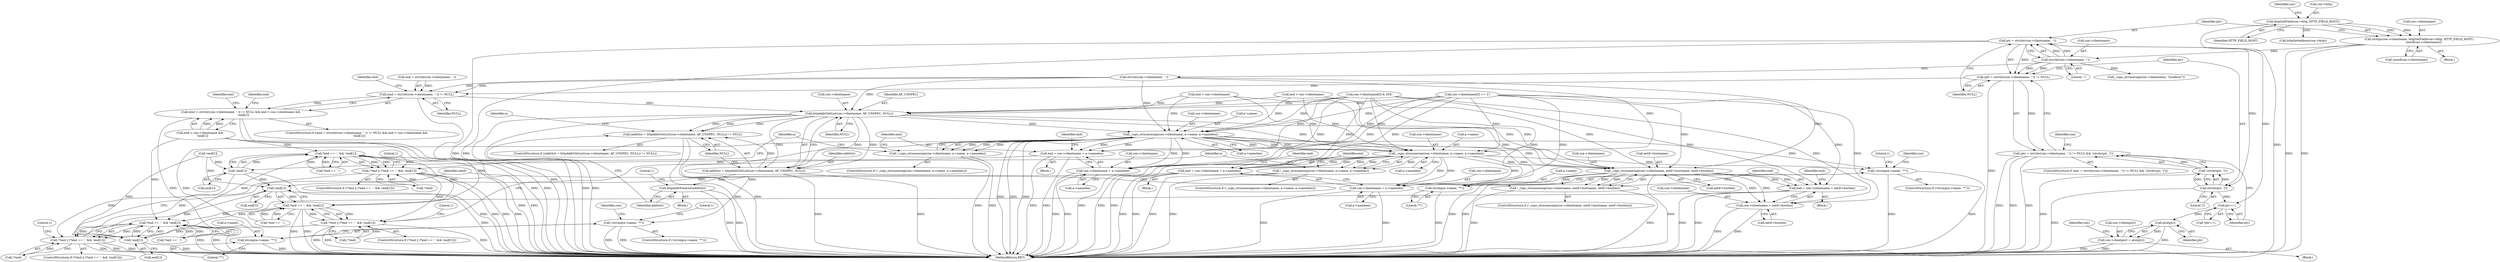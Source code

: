 digraph "0_cups_afa80cb2b457bf8d64f775bed307588610476c41@API" {
"1000144" [label="(Call,ptr = strrchr(con->clientname, ':'))"];
"1000146" [label="(Call,strrchr(con->clientname, ':'))"];
"1000128" [label="(Call,strlcpy(con->clientname, httpGetField(con->http, HTTP_FIELD_HOST),\n          sizeof(con->clientname)))"];
"1000132" [label="(Call,httpGetField(con->http, HTTP_FIELD_HOST))"];
"1000143" [label="(Call,(ptr = strrchr(con->clientname, ':')) != NULL)"];
"1000142" [label="(Call,(ptr = strrchr(con->clientname, ':')) != NULL && !strchr(ptr, ']'))"];
"1000213" [label="(Call,(end = strrchr(con->clientname, '.')) != NULL)"];
"1000212" [label="(Call,(end = strrchr(con->clientname, '.')) != NULL && end > con->clientname &&\n      !end[1])"];
"1000285" [label="(Call,httpAddrGetList(con->clientname, AF_UNSPEC, NULL))"];
"1000282" [label="(Call,(addrlist = httpAddrGetList(con->clientname, AF_UNSPEC, NULL)) != NULL)"];
"1000283" [label="(Call,addrlist = httpAddrGetList(con->clientname, AF_UNSPEC, NULL))"];
"1000293" [label="(Call,httpAddrFreeList(addrlist))"];
"1000323" [label="(Call,_cups_strncasecmp(con->clientname, a->name, a->namelen))"];
"1000313" [label="(Call,!strcmp(a->name, \"*\"))"];
"1000314" [label="(Call,strcmp(a->name, \"*\"))"];
"1000322" [label="(Call,!_cups_strncasecmp(con->clientname, a->name, a->namelen))"];
"1000334" [label="(Call,end = con->clientname + a->namelen)"];
"1000353" [label="(Call,!end[1])"];
"1000348" [label="(Call,*end == '.' && !end[1])"];
"1000344" [label="(Call,!*end || (*end == '.' && !end[1]))"];
"1000406" [label="(Call,!*end || (*end == '.' && !end[1]))"];
"1000459" [label="(Call,!*end || (*end == '.' && !end[1]))"];
"1000410" [label="(Call,*end == '.' && !end[1])"];
"1000463" [label="(Call,*end == '.' && !end[1])"];
"1000415" [label="(Call,!end[1])"];
"1000468" [label="(Call,!end[1])"];
"1000336" [label="(Call,con->clientname + a->namelen)"];
"1000375" [label="(Call,!strcmp(a->name, \"*\"))"];
"1000376" [label="(Call,strcmp(a->name, \"*\"))"];
"1000385" [label="(Call,_cups_strncasecmp(con->clientname, a->name, a->namelen))"];
"1000384" [label="(Call,!_cups_strncasecmp(con->clientname, a->name, a->namelen))"];
"1000396" [label="(Call,end = con->clientname + a->namelen)"];
"1000398" [label="(Call,con->clientname + a->namelen)"];
"1000438" [label="(Call,_cups_strncasecmp(con->clientname, netif->hostname, netif->hostlen))"];
"1000437" [label="(Call,!_cups_strncasecmp(con->clientname, netif->hostname, netif->hostlen))"];
"1000449" [label="(Call,end = con->clientname + netif->hostlen)"];
"1000451" [label="(Call,con->clientname + netif->hostlen)"];
"1000153" [label="(Call,strchr(ptr, ']'))"];
"1000152" [label="(Call,!strchr(ptr, ']'))"];
"1000159" [label="(Call,ptr++)"];
"1000166" [label="(Call,atoi(ptr))"];
"1000162" [label="(Call,con->clientport = atoi(ptr))"];
"1000142" [label="(Call,(ptr = strrchr(con->clientname, ':')) != NULL && !strchr(ptr, ']'))"];
"1000333" [label="(Block,)"];
"1000315" [label="(Call,a->name)"];
"1000387" [label="(Identifier,con)"];
"1000155" [label="(Literal,']')"];
"1000294" [label="(Identifier,addrlist)"];
"1000320" [label="(Literal,1)"];
"1000345" [label="(Call,!*end)"];
"1000293" [label="(Call,httpAddrFreeList(addrlist))"];
"1000395" [label="(Block,)"];
"1000397" [label="(Identifier,end)"];
"1000152" [label="(Call,!strchr(ptr, ']'))"];
"1000463" [label="(Call,*end == '.' && !end[1])"];
"1000354" [label="(Call,end[1])"];
"1000377" [label="(Call,a->name)"];
"1000284" [label="(Identifier,addrlist)"];
"1000186" [label="(Call,_cups_strcasecmp(con->clientname, \"localhost\"))"];
"1000334" [label="(Call,end = con->clientname + a->namelen)"];
"1000410" [label="(Call,*end == '.' && !end[1])"];
"1000374" [label="(ControlStructure,if (!strcmp(a->name, \"*\")))"];
"1000281" [label="(ControlStructure,if ((addrlist = httpAddrGetList(con->clientname, AF_UNSPEC, NULL)) != NULL))"];
"1000272" [label="(Call,con->clientname[0] == '[')"];
"1000290" [label="(Identifier,NULL)"];
"1000386" [label="(Call,con->clientname)"];
"1000392" [label="(Call,a->namelen)"];
"1000291" [label="(Identifier,NULL)"];
"1000384" [label="(Call,!_cups_strncasecmp(con->clientname, a->name, a->namelen))"];
"1000385" [label="(Call,_cups_strncasecmp(con->clientname, a->name, a->namelen))"];
"1000420" [label="(Literal,1)"];
"1000407" [label="(Call,!*end)"];
"1000375" [label="(Call,!strcmp(a->name, \"*\"))"];
"1000147" [label="(Call,con->clientname)"];
"1000167" [label="(Identifier,ptr)"];
"1000154" [label="(Identifier,ptr)"];
"1000458" [label="(ControlStructure,if (!*end || (*end == '.' && !end[1])))"];
"1000464" [label="(Call,*end == '.')"];
"1000368" [label="(Identifier,a)"];
"1000336" [label="(Call,con->clientname + a->namelen)"];
"1000321" [label="(ControlStructure,if (!_cups_strncasecmp(con->clientname, a->name, a->namelen)))"];
"1000451" [label="(Call,con->clientname + netif->hostlen)"];
"1000296" [label="(Literal,1)"];
"1000211" [label="(ControlStructure,if ((end = strrchr(con->clientname, '.')) != NULL && end > con->clientname &&\n      !end[1]))"];
"1000139" [label="(Identifier,con)"];
"1000171" [label="(Identifier,con)"];
"1000323" [label="(Call,_cups_strncasecmp(con->clientname, a->name, a->namelen))"];
"1000476" [label="(MethodReturn,RET)"];
"1000353" [label="(Call,!end[1])"];
"1000162" [label="(Call,con->clientport = atoi(ptr))"];
"1000437" [label="(Call,!_cups_strncasecmp(con->clientname, netif->hostname, netif->hostlen))"];
"1000299" [label="(Identifier,a)"];
"1000383" [label="(ControlStructure,if (!_cups_strncasecmp(con->clientname, a->name, a->namelen)))"];
"1000348" [label="(Call,*end == '.' && !end[1])"];
"1000358" [label="(Literal,1)"];
"1000285" [label="(Call,httpAddrGetList(con->clientname, AF_UNSPEC, NULL))"];
"1000337" [label="(Call,con->clientname)"];
"1000153" [label="(Call,strchr(ptr, ']'))"];
"1000250" [label="(Identifier,end)"];
"1000150" [label="(Literal,':')"];
"1000160" [label="(Identifier,ptr)"];
"1000462" [label="(Identifier,end)"];
"1000382" [label="(Literal,1)"];
"1000222" [label="(Call,end > con->clientname &&\n      !end[1])"];
"1000221" [label="(Identifier,NULL)"];
"1000146" [label="(Call,strrchr(con->clientname, ':'))"];
"1000376" [label="(Call,strcmp(a->name, \"*\"))"];
"1000129" [label="(Call,con->clientname)"];
"1000430" [label="(Identifier,netif)"];
"1000415" [label="(Call,!end[1])"];
"1000314" [label="(Call,strcmp(a->name, \"*\"))"];
"1000344" [label="(Call,!*end || (*end == '.' && !end[1]))"];
"1000128" [label="(Call,strlcpy(con->clientname, httpGetField(con->http, HTTP_FIELD_HOST),\n          sizeof(con->clientname)))"];
"1000306" [label="(Identifier,a)"];
"1000416" [label="(Call,end[1])"];
"1000330" [label="(Call,a->namelen)"];
"1000402" [label="(Call,a->namelen)"];
"1000325" [label="(Identifier,con)"];
"1000327" [label="(Call,a->name)"];
"1000322" [label="(Call,!_cups_strncasecmp(con->clientname, a->name, a->namelen))"];
"1000237" [label="(Call,end > con->clientname)"];
"1000159" [label="(Call,ptr++)"];
"1000389" [label="(Call,a->name)"];
"1000145" [label="(Identifier,ptr)"];
"1000265" [label="(Call,con->clientname[0] & 255)"];
"1000235" [label="(Identifier,end)"];
"1000411" [label="(Call,*end == '.')"];
"1000180" [label="(Identifier,con)"];
"1000335" [label="(Identifier,end)"];
"1000449" [label="(Call,end = con->clientname + netif->hostlen)"];
"1000439" [label="(Call,con->clientname)"];
"1000137" [label="(Call,sizeof(con->clientname))"];
"1000436" [label="(ControlStructure,if (!_cups_strncasecmp(con->clientname, netif->hostname, netif->hostlen)))"];
"1000455" [label="(Call,netif->hostlen)"];
"1000343" [label="(ControlStructure,if (!*end || (*end == '.' && !end[1])))"];
"1000286" [label="(Call,con->clientname)"];
"1000445" [label="(Call,netif->hostlen)"];
"1000347" [label="(Identifier,end)"];
"1000349" [label="(Call,*end == '.')"];
"1000158" [label="(Call,*ptr++)"];
"1000468" [label="(Call,!end[1])"];
"1000469" [label="(Call,end[1])"];
"1000214" [label="(Call,end = strrchr(con->clientname, '.'))"];
"1000312" [label="(ControlStructure,if (!strcmp(a->name, \"*\")))"];
"1000282" [label="(Call,(addrlist = httpAddrGetList(con->clientname, AF_UNSPEC, NULL)) != NULL)"];
"1000459" [label="(Call,!*end || (*end == '.' && !end[1]))"];
"1000399" [label="(Call,con->clientname)"];
"1000228" [label="(Call,!end[1])"];
"1000448" [label="(Block,)"];
"1000438" [label="(Call,_cups_strncasecmp(con->clientname, netif->hostname, netif->hostlen))"];
"1000450" [label="(Identifier,end)"];
"1000380" [label="(Literal,\"*\")"];
"1000340" [label="(Call,a->namelen)"];
"1000318" [label="(Literal,\"*\")"];
"1000163" [label="(Call,con->clientport)"];
"1000216" [label="(Call,strrchr(con->clientname, '.'))"];
"1000409" [label="(Identifier,end)"];
"1000224" [label="(Identifier,end)"];
"1000398" [label="(Call,con->clientname + a->namelen)"];
"1000166" [label="(Call,atoi(ptr))"];
"1000406" [label="(Call,!*end || (*end == '.' && !end[1]))"];
"1000178" [label="(Call,httpGetAddress(con->http))"];
"1000213" [label="(Call,(end = strrchr(con->clientname, '.')) != NULL)"];
"1000313" [label="(Call,!strcmp(a->name, \"*\"))"];
"1000405" [label="(ControlStructure,if (!*end || (*end == '.' && !end[1])))"];
"1000324" [label="(Call,con->clientname)"];
"1000151" [label="(Identifier,NULL)"];
"1000473" [label="(Literal,1)"];
"1000442" [label="(Call,netif->hostname)"];
"1000144" [label="(Call,ptr = strrchr(con->clientname, ':'))"];
"1000143" [label="(Call,(ptr = strrchr(con->clientname, ':')) != NULL)"];
"1000289" [label="(Identifier,AF_UNSPEC)"];
"1000396" [label="(Call,end = con->clientname + a->namelen)"];
"1000132" [label="(Call,httpGetField(con->http, HTTP_FIELD_HOST))"];
"1000212" [label="(Call,(end = strrchr(con->clientname, '.')) != NULL && end > con->clientname &&\n      !end[1])"];
"1000292" [label="(Block,)"];
"1000460" [label="(Call,!*end)"];
"1000141" [label="(ControlStructure,if ((ptr = strrchr(con->clientname, ':')) != NULL && !strchr(ptr, ']')))"];
"1000156" [label="(Block,)"];
"1000283" [label="(Call,addrlist = httpAddrGetList(con->clientname, AF_UNSPEC, NULL))"];
"1000123" [label="(Block,)"];
"1000133" [label="(Call,con->http)"];
"1000223" [label="(Call,end > con->clientname)"];
"1000136" [label="(Identifier,HTTP_FIELD_HOST)"];
"1000452" [label="(Call,con->clientname)"];
"1000144" -> "1000143"  [label="AST: "];
"1000144" -> "1000146"  [label="CFG: "];
"1000145" -> "1000144"  [label="AST: "];
"1000146" -> "1000144"  [label="AST: "];
"1000151" -> "1000144"  [label="CFG: "];
"1000144" -> "1000476"  [label="DDG: "];
"1000144" -> "1000476"  [label="DDG: "];
"1000144" -> "1000143"  [label="DDG: "];
"1000146" -> "1000144"  [label="DDG: "];
"1000146" -> "1000144"  [label="DDG: "];
"1000144" -> "1000153"  [label="DDG: "];
"1000144" -> "1000159"  [label="DDG: "];
"1000146" -> "1000150"  [label="CFG: "];
"1000147" -> "1000146"  [label="AST: "];
"1000150" -> "1000146"  [label="AST: "];
"1000146" -> "1000143"  [label="DDG: "];
"1000146" -> "1000143"  [label="DDG: "];
"1000128" -> "1000146"  [label="DDG: "];
"1000146" -> "1000186"  [label="DDG: "];
"1000146" -> "1000216"  [label="DDG: "];
"1000128" -> "1000123"  [label="AST: "];
"1000128" -> "1000137"  [label="CFG: "];
"1000129" -> "1000128"  [label="AST: "];
"1000132" -> "1000128"  [label="AST: "];
"1000137" -> "1000128"  [label="AST: "];
"1000145" -> "1000128"  [label="CFG: "];
"1000128" -> "1000476"  [label="DDG: "];
"1000128" -> "1000476"  [label="DDG: "];
"1000132" -> "1000128"  [label="DDG: "];
"1000132" -> "1000128"  [label="DDG: "];
"1000132" -> "1000136"  [label="CFG: "];
"1000133" -> "1000132"  [label="AST: "];
"1000136" -> "1000132"  [label="AST: "];
"1000139" -> "1000132"  [label="CFG: "];
"1000132" -> "1000476"  [label="DDG: "];
"1000132" -> "1000178"  [label="DDG: "];
"1000143" -> "1000142"  [label="AST: "];
"1000143" -> "1000151"  [label="CFG: "];
"1000151" -> "1000143"  [label="AST: "];
"1000154" -> "1000143"  [label="CFG: "];
"1000142" -> "1000143"  [label="CFG: "];
"1000143" -> "1000476"  [label="DDG: "];
"1000143" -> "1000142"  [label="DDG: "];
"1000143" -> "1000213"  [label="DDG: "];
"1000142" -> "1000141"  [label="AST: "];
"1000142" -> "1000152"  [label="CFG: "];
"1000152" -> "1000142"  [label="AST: "];
"1000160" -> "1000142"  [label="CFG: "];
"1000171" -> "1000142"  [label="CFG: "];
"1000142" -> "1000476"  [label="DDG: "];
"1000142" -> "1000476"  [label="DDG: "];
"1000142" -> "1000476"  [label="DDG: "];
"1000152" -> "1000142"  [label="DDG: "];
"1000213" -> "1000212"  [label="AST: "];
"1000213" -> "1000221"  [label="CFG: "];
"1000214" -> "1000213"  [label="AST: "];
"1000221" -> "1000213"  [label="AST: "];
"1000224" -> "1000213"  [label="CFG: "];
"1000212" -> "1000213"  [label="CFG: "];
"1000213" -> "1000476"  [label="DDG: "];
"1000213" -> "1000212"  [label="DDG: "];
"1000214" -> "1000213"  [label="DDG: "];
"1000216" -> "1000213"  [label="DDG: "];
"1000216" -> "1000213"  [label="DDG: "];
"1000213" -> "1000285"  [label="DDG: "];
"1000212" -> "1000211"  [label="AST: "];
"1000212" -> "1000222"  [label="CFG: "];
"1000222" -> "1000212"  [label="AST: "];
"1000235" -> "1000212"  [label="CFG: "];
"1000250" -> "1000212"  [label="CFG: "];
"1000212" -> "1000476"  [label="DDG: "];
"1000212" -> "1000476"  [label="DDG: "];
"1000212" -> "1000476"  [label="DDG: "];
"1000222" -> "1000212"  [label="DDG: "];
"1000222" -> "1000212"  [label="DDG: "];
"1000285" -> "1000283"  [label="AST: "];
"1000285" -> "1000290"  [label="CFG: "];
"1000286" -> "1000285"  [label="AST: "];
"1000289" -> "1000285"  [label="AST: "];
"1000290" -> "1000285"  [label="AST: "];
"1000283" -> "1000285"  [label="CFG: "];
"1000285" -> "1000476"  [label="DDG: "];
"1000285" -> "1000476"  [label="DDG: "];
"1000285" -> "1000282"  [label="DDG: "];
"1000285" -> "1000282"  [label="DDG: "];
"1000285" -> "1000282"  [label="DDG: "];
"1000285" -> "1000283"  [label="DDG: "];
"1000285" -> "1000283"  [label="DDG: "];
"1000285" -> "1000283"  [label="DDG: "];
"1000223" -> "1000285"  [label="DDG: "];
"1000237" -> "1000285"  [label="DDG: "];
"1000216" -> "1000285"  [label="DDG: "];
"1000265" -> "1000285"  [label="DDG: "];
"1000272" -> "1000285"  [label="DDG: "];
"1000285" -> "1000323"  [label="DDG: "];
"1000285" -> "1000385"  [label="DDG: "];
"1000285" -> "1000438"  [label="DDG: "];
"1000282" -> "1000281"  [label="AST: "];
"1000282" -> "1000291"  [label="CFG: "];
"1000283" -> "1000282"  [label="AST: "];
"1000291" -> "1000282"  [label="AST: "];
"1000294" -> "1000282"  [label="CFG: "];
"1000299" -> "1000282"  [label="CFG: "];
"1000282" -> "1000476"  [label="DDG: "];
"1000282" -> "1000476"  [label="DDG: "];
"1000283" -> "1000282"  [label="DDG: "];
"1000284" -> "1000283"  [label="AST: "];
"1000291" -> "1000283"  [label="CFG: "];
"1000283" -> "1000476"  [label="DDG: "];
"1000283" -> "1000476"  [label="DDG: "];
"1000283" -> "1000293"  [label="DDG: "];
"1000293" -> "1000292"  [label="AST: "];
"1000293" -> "1000294"  [label="CFG: "];
"1000294" -> "1000293"  [label="AST: "];
"1000296" -> "1000293"  [label="CFG: "];
"1000293" -> "1000476"  [label="DDG: "];
"1000293" -> "1000476"  [label="DDG: "];
"1000323" -> "1000322"  [label="AST: "];
"1000323" -> "1000330"  [label="CFG: "];
"1000324" -> "1000323"  [label="AST: "];
"1000327" -> "1000323"  [label="AST: "];
"1000330" -> "1000323"  [label="AST: "];
"1000322" -> "1000323"  [label="CFG: "];
"1000323" -> "1000476"  [label="DDG: "];
"1000323" -> "1000476"  [label="DDG: "];
"1000323" -> "1000476"  [label="DDG: "];
"1000323" -> "1000313"  [label="DDG: "];
"1000323" -> "1000314"  [label="DDG: "];
"1000323" -> "1000322"  [label="DDG: "];
"1000323" -> "1000322"  [label="DDG: "];
"1000323" -> "1000322"  [label="DDG: "];
"1000223" -> "1000323"  [label="DDG: "];
"1000237" -> "1000323"  [label="DDG: "];
"1000216" -> "1000323"  [label="DDG: "];
"1000265" -> "1000323"  [label="DDG: "];
"1000272" -> "1000323"  [label="DDG: "];
"1000323" -> "1000334"  [label="DDG: "];
"1000323" -> "1000334"  [label="DDG: "];
"1000323" -> "1000336"  [label="DDG: "];
"1000323" -> "1000336"  [label="DDG: "];
"1000323" -> "1000375"  [label="DDG: "];
"1000323" -> "1000376"  [label="DDG: "];
"1000323" -> "1000385"  [label="DDG: "];
"1000323" -> "1000385"  [label="DDG: "];
"1000323" -> "1000385"  [label="DDG: "];
"1000323" -> "1000438"  [label="DDG: "];
"1000313" -> "1000312"  [label="AST: "];
"1000313" -> "1000314"  [label="CFG: "];
"1000314" -> "1000313"  [label="AST: "];
"1000320" -> "1000313"  [label="CFG: "];
"1000325" -> "1000313"  [label="CFG: "];
"1000313" -> "1000476"  [label="DDG: "];
"1000313" -> "1000476"  [label="DDG: "];
"1000314" -> "1000318"  [label="CFG: "];
"1000315" -> "1000314"  [label="AST: "];
"1000318" -> "1000314"  [label="AST: "];
"1000314" -> "1000476"  [label="DDG: "];
"1000322" -> "1000321"  [label="AST: "];
"1000335" -> "1000322"  [label="CFG: "];
"1000306" -> "1000322"  [label="CFG: "];
"1000322" -> "1000476"  [label="DDG: "];
"1000322" -> "1000476"  [label="DDG: "];
"1000334" -> "1000333"  [label="AST: "];
"1000334" -> "1000336"  [label="CFG: "];
"1000335" -> "1000334"  [label="AST: "];
"1000336" -> "1000334"  [label="AST: "];
"1000347" -> "1000334"  [label="CFG: "];
"1000334" -> "1000476"  [label="DDG: "];
"1000334" -> "1000476"  [label="DDG: "];
"1000265" -> "1000334"  [label="DDG: "];
"1000272" -> "1000334"  [label="DDG: "];
"1000334" -> "1000353"  [label="DDG: "];
"1000353" -> "1000348"  [label="AST: "];
"1000353" -> "1000354"  [label="CFG: "];
"1000354" -> "1000353"  [label="AST: "];
"1000348" -> "1000353"  [label="CFG: "];
"1000353" -> "1000476"  [label="DDG: "];
"1000353" -> "1000348"  [label="DDG: "];
"1000228" -> "1000353"  [label="DDG: "];
"1000353" -> "1000415"  [label="DDG: "];
"1000353" -> "1000468"  [label="DDG: "];
"1000348" -> "1000344"  [label="AST: "];
"1000348" -> "1000349"  [label="CFG: "];
"1000349" -> "1000348"  [label="AST: "];
"1000344" -> "1000348"  [label="CFG: "];
"1000348" -> "1000476"  [label="DDG: "];
"1000348" -> "1000476"  [label="DDG: "];
"1000348" -> "1000344"  [label="DDG: "];
"1000348" -> "1000344"  [label="DDG: "];
"1000349" -> "1000348"  [label="DDG: "];
"1000349" -> "1000348"  [label="DDG: "];
"1000222" -> "1000348"  [label="DDG: "];
"1000348" -> "1000410"  [label="DDG: "];
"1000348" -> "1000463"  [label="DDG: "];
"1000344" -> "1000343"  [label="AST: "];
"1000344" -> "1000345"  [label="CFG: "];
"1000345" -> "1000344"  [label="AST: "];
"1000358" -> "1000344"  [label="CFG: "];
"1000306" -> "1000344"  [label="CFG: "];
"1000344" -> "1000476"  [label="DDG: "];
"1000344" -> "1000476"  [label="DDG: "];
"1000344" -> "1000476"  [label="DDG: "];
"1000345" -> "1000344"  [label="DDG: "];
"1000344" -> "1000406"  [label="DDG: "];
"1000344" -> "1000459"  [label="DDG: "];
"1000406" -> "1000405"  [label="AST: "];
"1000406" -> "1000407"  [label="CFG: "];
"1000406" -> "1000410"  [label="CFG: "];
"1000407" -> "1000406"  [label="AST: "];
"1000410" -> "1000406"  [label="AST: "];
"1000420" -> "1000406"  [label="CFG: "];
"1000368" -> "1000406"  [label="CFG: "];
"1000406" -> "1000476"  [label="DDG: "];
"1000406" -> "1000476"  [label="DDG: "];
"1000406" -> "1000476"  [label="DDG: "];
"1000407" -> "1000406"  [label="DDG: "];
"1000410" -> "1000406"  [label="DDG: "];
"1000410" -> "1000406"  [label="DDG: "];
"1000406" -> "1000459"  [label="DDG: "];
"1000459" -> "1000458"  [label="AST: "];
"1000459" -> "1000460"  [label="CFG: "];
"1000459" -> "1000463"  [label="CFG: "];
"1000460" -> "1000459"  [label="AST: "];
"1000463" -> "1000459"  [label="AST: "];
"1000473" -> "1000459"  [label="CFG: "];
"1000430" -> "1000459"  [label="CFG: "];
"1000459" -> "1000476"  [label="DDG: "];
"1000459" -> "1000476"  [label="DDG: "];
"1000459" -> "1000476"  [label="DDG: "];
"1000460" -> "1000459"  [label="DDG: "];
"1000463" -> "1000459"  [label="DDG: "];
"1000463" -> "1000459"  [label="DDG: "];
"1000410" -> "1000411"  [label="CFG: "];
"1000410" -> "1000415"  [label="CFG: "];
"1000411" -> "1000410"  [label="AST: "];
"1000415" -> "1000410"  [label="AST: "];
"1000410" -> "1000476"  [label="DDG: "];
"1000410" -> "1000476"  [label="DDG: "];
"1000411" -> "1000410"  [label="DDG: "];
"1000411" -> "1000410"  [label="DDG: "];
"1000415" -> "1000410"  [label="DDG: "];
"1000222" -> "1000410"  [label="DDG: "];
"1000410" -> "1000463"  [label="DDG: "];
"1000463" -> "1000464"  [label="CFG: "];
"1000463" -> "1000468"  [label="CFG: "];
"1000464" -> "1000463"  [label="AST: "];
"1000468" -> "1000463"  [label="AST: "];
"1000463" -> "1000476"  [label="DDG: "];
"1000463" -> "1000476"  [label="DDG: "];
"1000464" -> "1000463"  [label="DDG: "];
"1000464" -> "1000463"  [label="DDG: "];
"1000468" -> "1000463"  [label="DDG: "];
"1000222" -> "1000463"  [label="DDG: "];
"1000415" -> "1000416"  [label="CFG: "];
"1000416" -> "1000415"  [label="AST: "];
"1000415" -> "1000476"  [label="DDG: "];
"1000396" -> "1000415"  [label="DDG: "];
"1000228" -> "1000415"  [label="DDG: "];
"1000415" -> "1000468"  [label="DDG: "];
"1000468" -> "1000469"  [label="CFG: "];
"1000469" -> "1000468"  [label="AST: "];
"1000468" -> "1000476"  [label="DDG: "];
"1000228" -> "1000468"  [label="DDG: "];
"1000449" -> "1000468"  [label="DDG: "];
"1000336" -> "1000340"  [label="CFG: "];
"1000337" -> "1000336"  [label="AST: "];
"1000340" -> "1000336"  [label="AST: "];
"1000336" -> "1000476"  [label="DDG: "];
"1000336" -> "1000476"  [label="DDG: "];
"1000265" -> "1000336"  [label="DDG: "];
"1000272" -> "1000336"  [label="DDG: "];
"1000375" -> "1000374"  [label="AST: "];
"1000375" -> "1000376"  [label="CFG: "];
"1000376" -> "1000375"  [label="AST: "];
"1000382" -> "1000375"  [label="CFG: "];
"1000387" -> "1000375"  [label="CFG: "];
"1000375" -> "1000476"  [label="DDG: "];
"1000375" -> "1000476"  [label="DDG: "];
"1000385" -> "1000375"  [label="DDG: "];
"1000376" -> "1000380"  [label="CFG: "];
"1000377" -> "1000376"  [label="AST: "];
"1000380" -> "1000376"  [label="AST: "];
"1000376" -> "1000476"  [label="DDG: "];
"1000385" -> "1000376"  [label="DDG: "];
"1000385" -> "1000384"  [label="AST: "];
"1000385" -> "1000392"  [label="CFG: "];
"1000386" -> "1000385"  [label="AST: "];
"1000389" -> "1000385"  [label="AST: "];
"1000392" -> "1000385"  [label="AST: "];
"1000384" -> "1000385"  [label="CFG: "];
"1000385" -> "1000476"  [label="DDG: "];
"1000385" -> "1000476"  [label="DDG: "];
"1000385" -> "1000476"  [label="DDG: "];
"1000385" -> "1000384"  [label="DDG: "];
"1000385" -> "1000384"  [label="DDG: "];
"1000385" -> "1000384"  [label="DDG: "];
"1000223" -> "1000385"  [label="DDG: "];
"1000237" -> "1000385"  [label="DDG: "];
"1000216" -> "1000385"  [label="DDG: "];
"1000265" -> "1000385"  [label="DDG: "];
"1000272" -> "1000385"  [label="DDG: "];
"1000385" -> "1000396"  [label="DDG: "];
"1000385" -> "1000396"  [label="DDG: "];
"1000385" -> "1000398"  [label="DDG: "];
"1000385" -> "1000398"  [label="DDG: "];
"1000385" -> "1000438"  [label="DDG: "];
"1000384" -> "1000383"  [label="AST: "];
"1000397" -> "1000384"  [label="CFG: "];
"1000368" -> "1000384"  [label="CFG: "];
"1000384" -> "1000476"  [label="DDG: "];
"1000384" -> "1000476"  [label="DDG: "];
"1000396" -> "1000395"  [label="AST: "];
"1000396" -> "1000398"  [label="CFG: "];
"1000397" -> "1000396"  [label="AST: "];
"1000398" -> "1000396"  [label="AST: "];
"1000409" -> "1000396"  [label="CFG: "];
"1000396" -> "1000476"  [label="DDG: "];
"1000396" -> "1000476"  [label="DDG: "];
"1000265" -> "1000396"  [label="DDG: "];
"1000272" -> "1000396"  [label="DDG: "];
"1000398" -> "1000402"  [label="CFG: "];
"1000399" -> "1000398"  [label="AST: "];
"1000402" -> "1000398"  [label="AST: "];
"1000398" -> "1000476"  [label="DDG: "];
"1000398" -> "1000476"  [label="DDG: "];
"1000265" -> "1000398"  [label="DDG: "];
"1000272" -> "1000398"  [label="DDG: "];
"1000438" -> "1000437"  [label="AST: "];
"1000438" -> "1000445"  [label="CFG: "];
"1000439" -> "1000438"  [label="AST: "];
"1000442" -> "1000438"  [label="AST: "];
"1000445" -> "1000438"  [label="AST: "];
"1000437" -> "1000438"  [label="CFG: "];
"1000438" -> "1000476"  [label="DDG: "];
"1000438" -> "1000476"  [label="DDG: "];
"1000438" -> "1000476"  [label="DDG: "];
"1000438" -> "1000437"  [label="DDG: "];
"1000438" -> "1000437"  [label="DDG: "];
"1000438" -> "1000437"  [label="DDG: "];
"1000223" -> "1000438"  [label="DDG: "];
"1000237" -> "1000438"  [label="DDG: "];
"1000216" -> "1000438"  [label="DDG: "];
"1000265" -> "1000438"  [label="DDG: "];
"1000272" -> "1000438"  [label="DDG: "];
"1000438" -> "1000449"  [label="DDG: "];
"1000438" -> "1000449"  [label="DDG: "];
"1000438" -> "1000451"  [label="DDG: "];
"1000438" -> "1000451"  [label="DDG: "];
"1000437" -> "1000436"  [label="AST: "];
"1000450" -> "1000437"  [label="CFG: "];
"1000430" -> "1000437"  [label="CFG: "];
"1000437" -> "1000476"  [label="DDG: "];
"1000437" -> "1000476"  [label="DDG: "];
"1000449" -> "1000448"  [label="AST: "];
"1000449" -> "1000451"  [label="CFG: "];
"1000450" -> "1000449"  [label="AST: "];
"1000451" -> "1000449"  [label="AST: "];
"1000462" -> "1000449"  [label="CFG: "];
"1000449" -> "1000476"  [label="DDG: "];
"1000449" -> "1000476"  [label="DDG: "];
"1000265" -> "1000449"  [label="DDG: "];
"1000272" -> "1000449"  [label="DDG: "];
"1000451" -> "1000455"  [label="CFG: "];
"1000452" -> "1000451"  [label="AST: "];
"1000455" -> "1000451"  [label="AST: "];
"1000451" -> "1000476"  [label="DDG: "];
"1000451" -> "1000476"  [label="DDG: "];
"1000265" -> "1000451"  [label="DDG: "];
"1000272" -> "1000451"  [label="DDG: "];
"1000153" -> "1000152"  [label="AST: "];
"1000153" -> "1000155"  [label="CFG: "];
"1000154" -> "1000153"  [label="AST: "];
"1000155" -> "1000153"  [label="AST: "];
"1000152" -> "1000153"  [label="CFG: "];
"1000153" -> "1000476"  [label="DDG: "];
"1000153" -> "1000152"  [label="DDG: "];
"1000153" -> "1000152"  [label="DDG: "];
"1000153" -> "1000159"  [label="DDG: "];
"1000152" -> "1000476"  [label="DDG: "];
"1000159" -> "1000158"  [label="AST: "];
"1000159" -> "1000160"  [label="CFG: "];
"1000160" -> "1000159"  [label="AST: "];
"1000158" -> "1000159"  [label="CFG: "];
"1000159" -> "1000166"  [label="DDG: "];
"1000166" -> "1000162"  [label="AST: "];
"1000166" -> "1000167"  [label="CFG: "];
"1000167" -> "1000166"  [label="AST: "];
"1000162" -> "1000166"  [label="CFG: "];
"1000166" -> "1000476"  [label="DDG: "];
"1000166" -> "1000162"  [label="DDG: "];
"1000162" -> "1000156"  [label="AST: "];
"1000163" -> "1000162"  [label="AST: "];
"1000180" -> "1000162"  [label="CFG: "];
"1000162" -> "1000476"  [label="DDG: "];
"1000162" -> "1000476"  [label="DDG: "];
}

